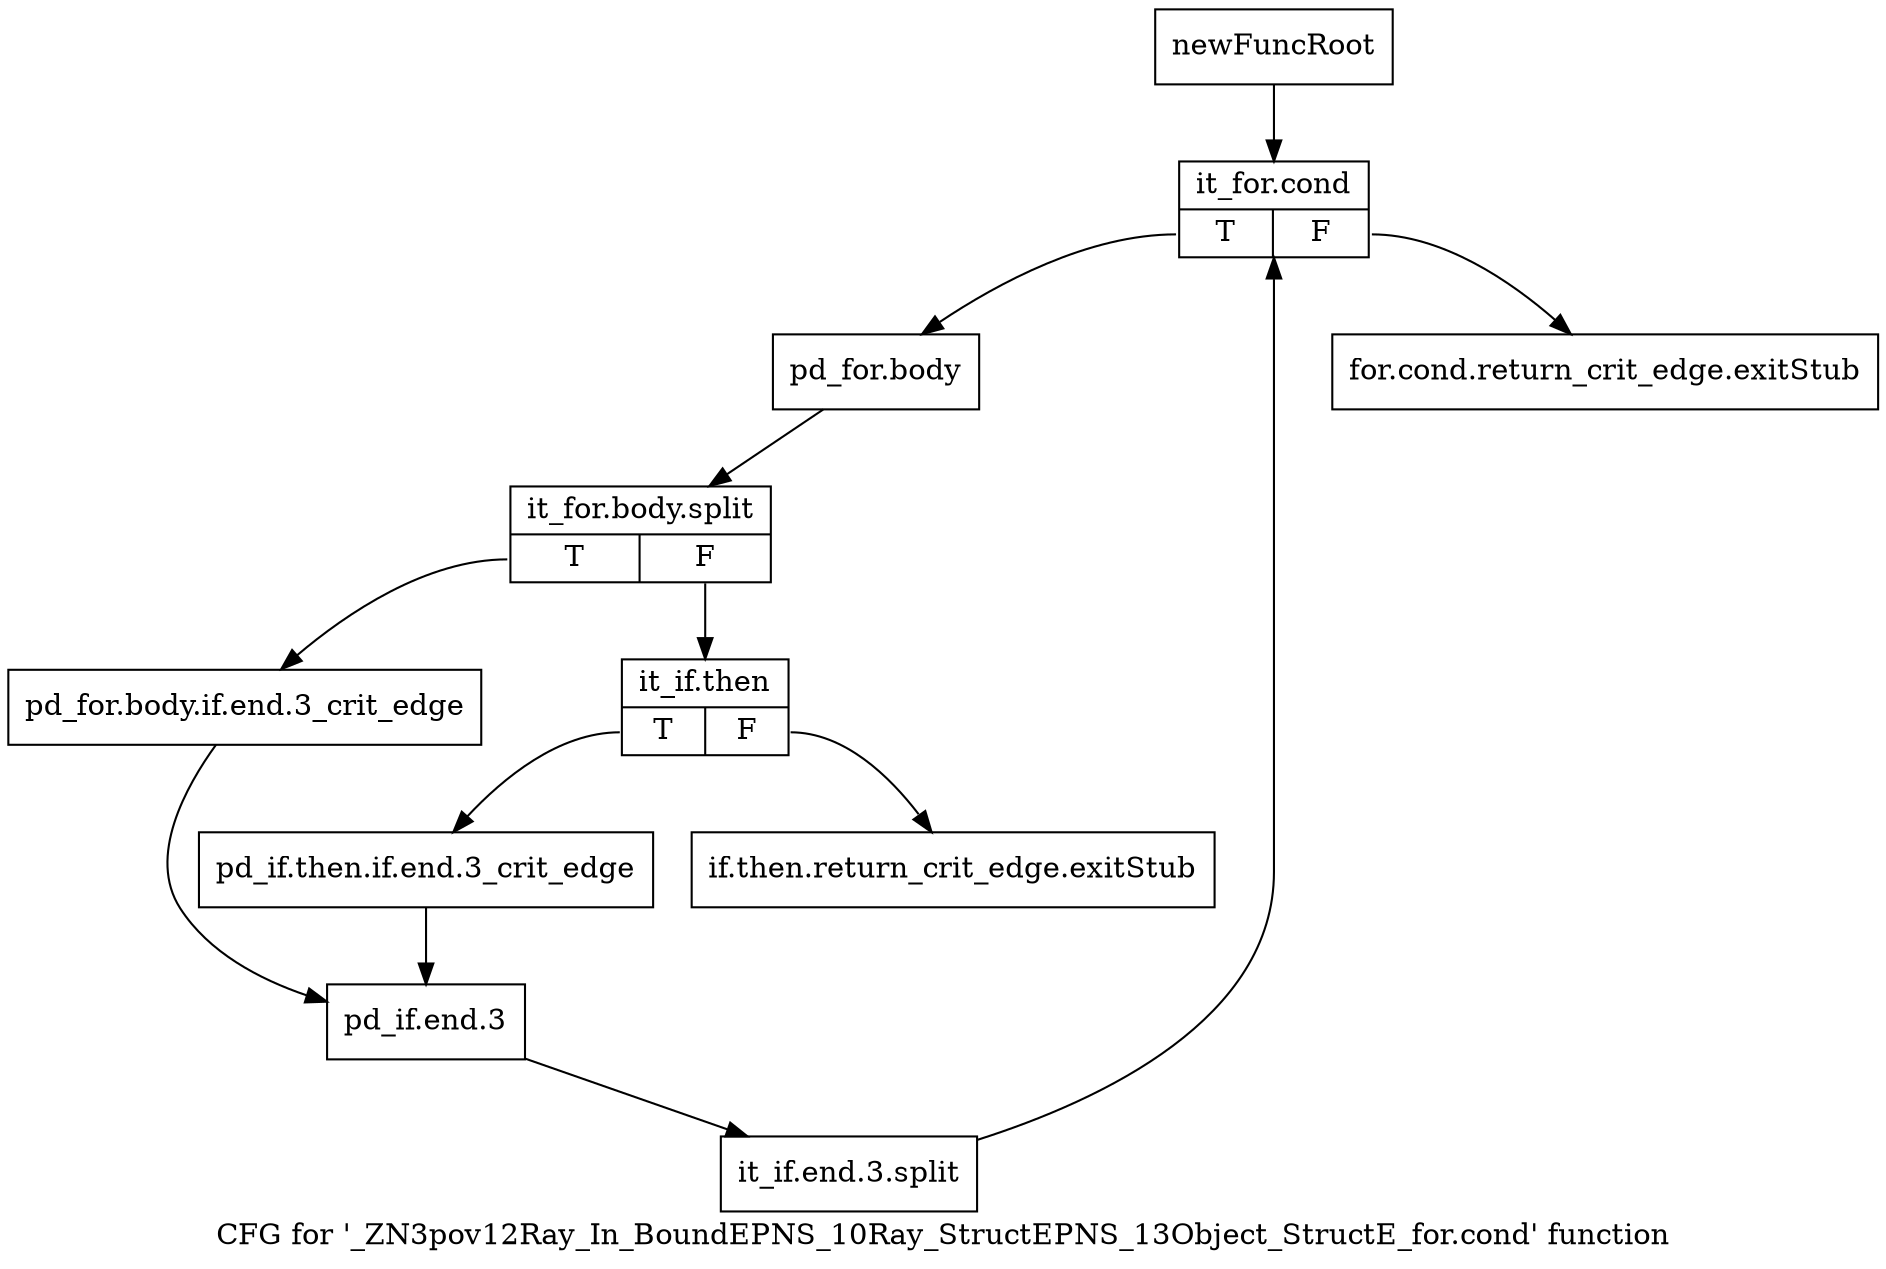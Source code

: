 digraph "CFG for '_ZN3pov12Ray_In_BoundEPNS_10Ray_StructEPNS_13Object_StructE_for.cond' function" {
	label="CFG for '_ZN3pov12Ray_In_BoundEPNS_10Ray_StructEPNS_13Object_StructE_for.cond' function";

	Node0x26ce110 [shape=record,label="{newFuncRoot}"];
	Node0x26ce110 -> Node0x26ce200;
	Node0x26ce160 [shape=record,label="{for.cond.return_crit_edge.exitStub}"];
	Node0x26ce1b0 [shape=record,label="{if.then.return_crit_edge.exitStub}"];
	Node0x26ce200 [shape=record,label="{it_for.cond|{<s0>T|<s1>F}}"];
	Node0x26ce200:s0 -> Node0x26ce250;
	Node0x26ce200:s1 -> Node0x26ce160;
	Node0x26ce250 [shape=record,label="{pd_for.body}"];
	Node0x26ce250 -> Node0x3683df0;
	Node0x3683df0 [shape=record,label="{it_for.body.split|{<s0>T|<s1>F}}"];
	Node0x3683df0:s0 -> Node0x26ce340;
	Node0x3683df0:s1 -> Node0x26ce2a0;
	Node0x26ce2a0 [shape=record,label="{it_if.then|{<s0>T|<s1>F}}"];
	Node0x26ce2a0:s0 -> Node0x26ce2f0;
	Node0x26ce2a0:s1 -> Node0x26ce1b0;
	Node0x26ce2f0 [shape=record,label="{pd_if.then.if.end.3_crit_edge}"];
	Node0x26ce2f0 -> Node0x26ce390;
	Node0x26ce340 [shape=record,label="{pd_for.body.if.end.3_crit_edge}"];
	Node0x26ce340 -> Node0x26ce390;
	Node0x26ce390 [shape=record,label="{pd_if.end.3}"];
	Node0x26ce390 -> Node0x37b5e80;
	Node0x37b5e80 [shape=record,label="{it_if.end.3.split}"];
	Node0x37b5e80 -> Node0x26ce200;
}
